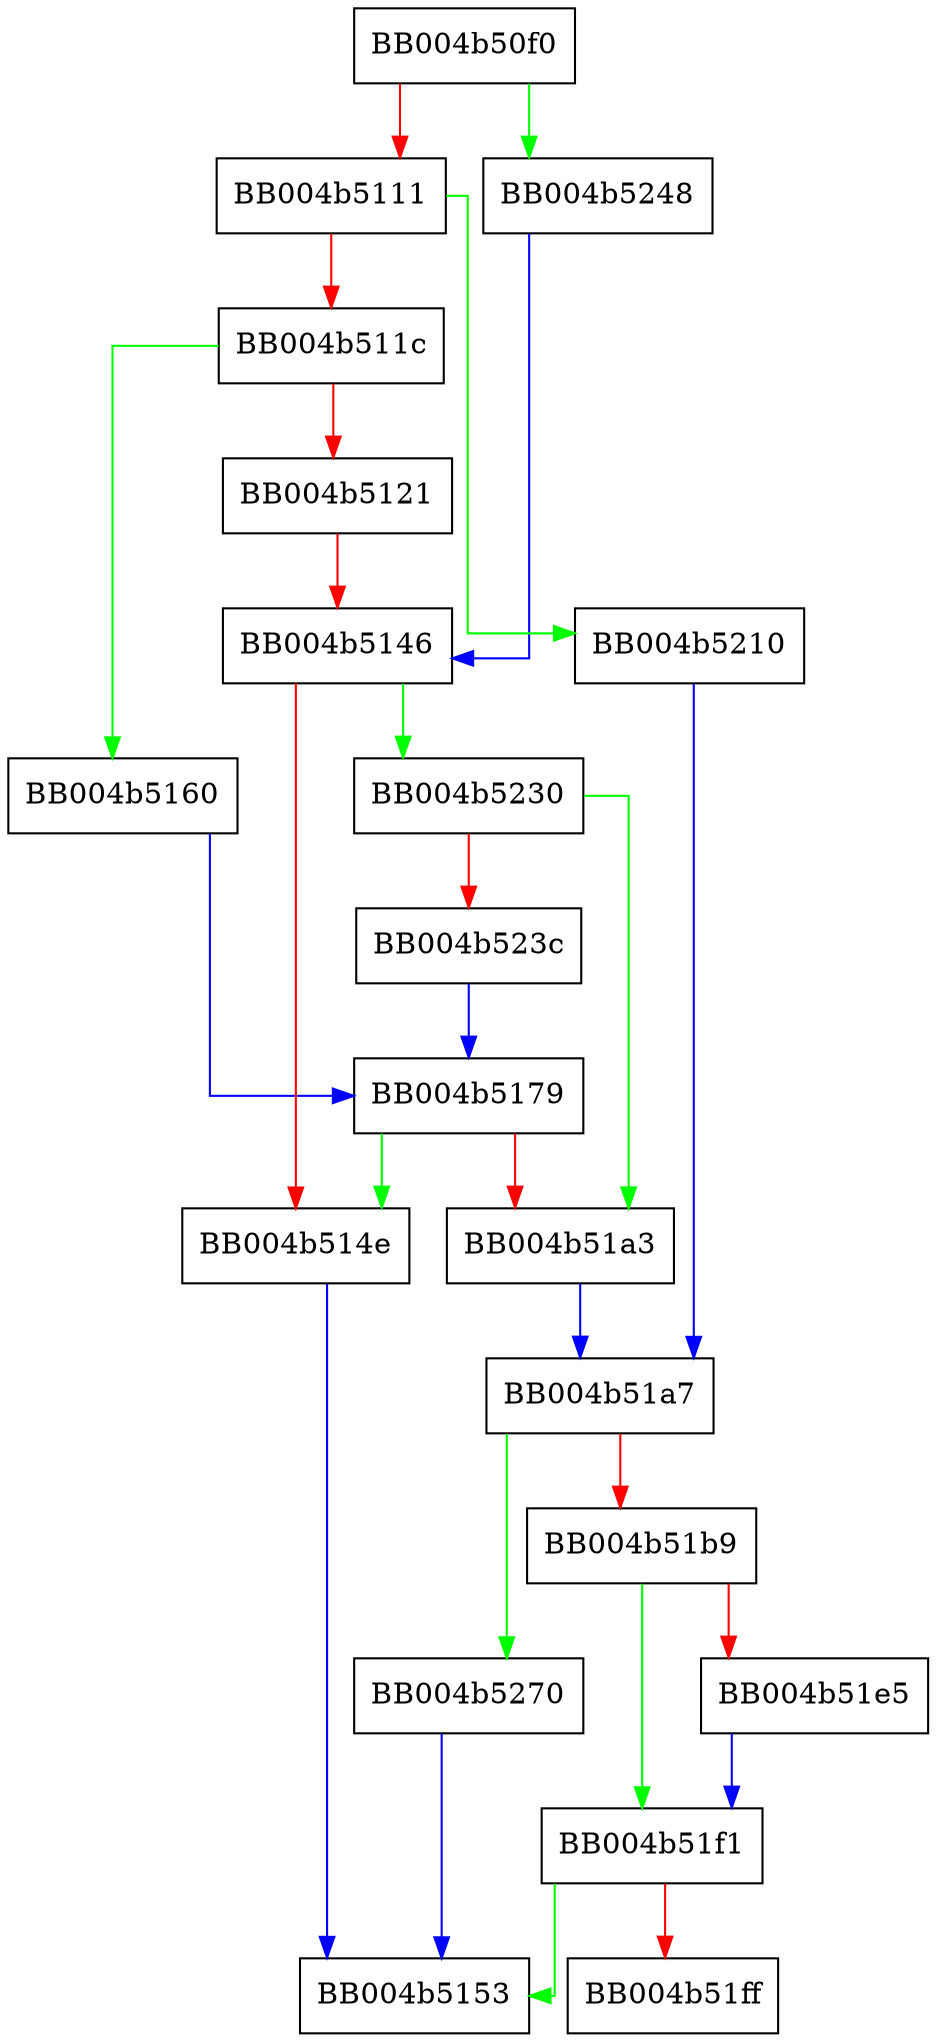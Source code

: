 digraph ossl_quic_get_conn_close_info {
  node [shape="box"];
  graph [splines=ortho];
  BB004b50f0 -> BB004b5248 [color="green"];
  BB004b50f0 -> BB004b5111 [color="red"];
  BB004b5111 -> BB004b5210 [color="green"];
  BB004b5111 -> BB004b511c [color="red"];
  BB004b511c -> BB004b5160 [color="green"];
  BB004b511c -> BB004b5121 [color="red"];
  BB004b5121 -> BB004b5146 [color="red"];
  BB004b5146 -> BB004b5230 [color="green"];
  BB004b5146 -> BB004b514e [color="red"];
  BB004b514e -> BB004b5153 [color="blue"];
  BB004b5160 -> BB004b5179 [color="blue"];
  BB004b5179 -> BB004b514e [color="green"];
  BB004b5179 -> BB004b51a3 [color="red"];
  BB004b51a3 -> BB004b51a7 [color="blue"];
  BB004b51a7 -> BB004b5270 [color="green"];
  BB004b51a7 -> BB004b51b9 [color="red"];
  BB004b51b9 -> BB004b51f1 [color="green"];
  BB004b51b9 -> BB004b51e5 [color="red"];
  BB004b51e5 -> BB004b51f1 [color="blue"];
  BB004b51f1 -> BB004b5153 [color="green"];
  BB004b51f1 -> BB004b51ff [color="red"];
  BB004b5210 -> BB004b51a7 [color="blue"];
  BB004b5230 -> BB004b51a3 [color="green"];
  BB004b5230 -> BB004b523c [color="red"];
  BB004b523c -> BB004b5179 [color="blue"];
  BB004b5248 -> BB004b5146 [color="blue"];
  BB004b5270 -> BB004b5153 [color="blue"];
}
